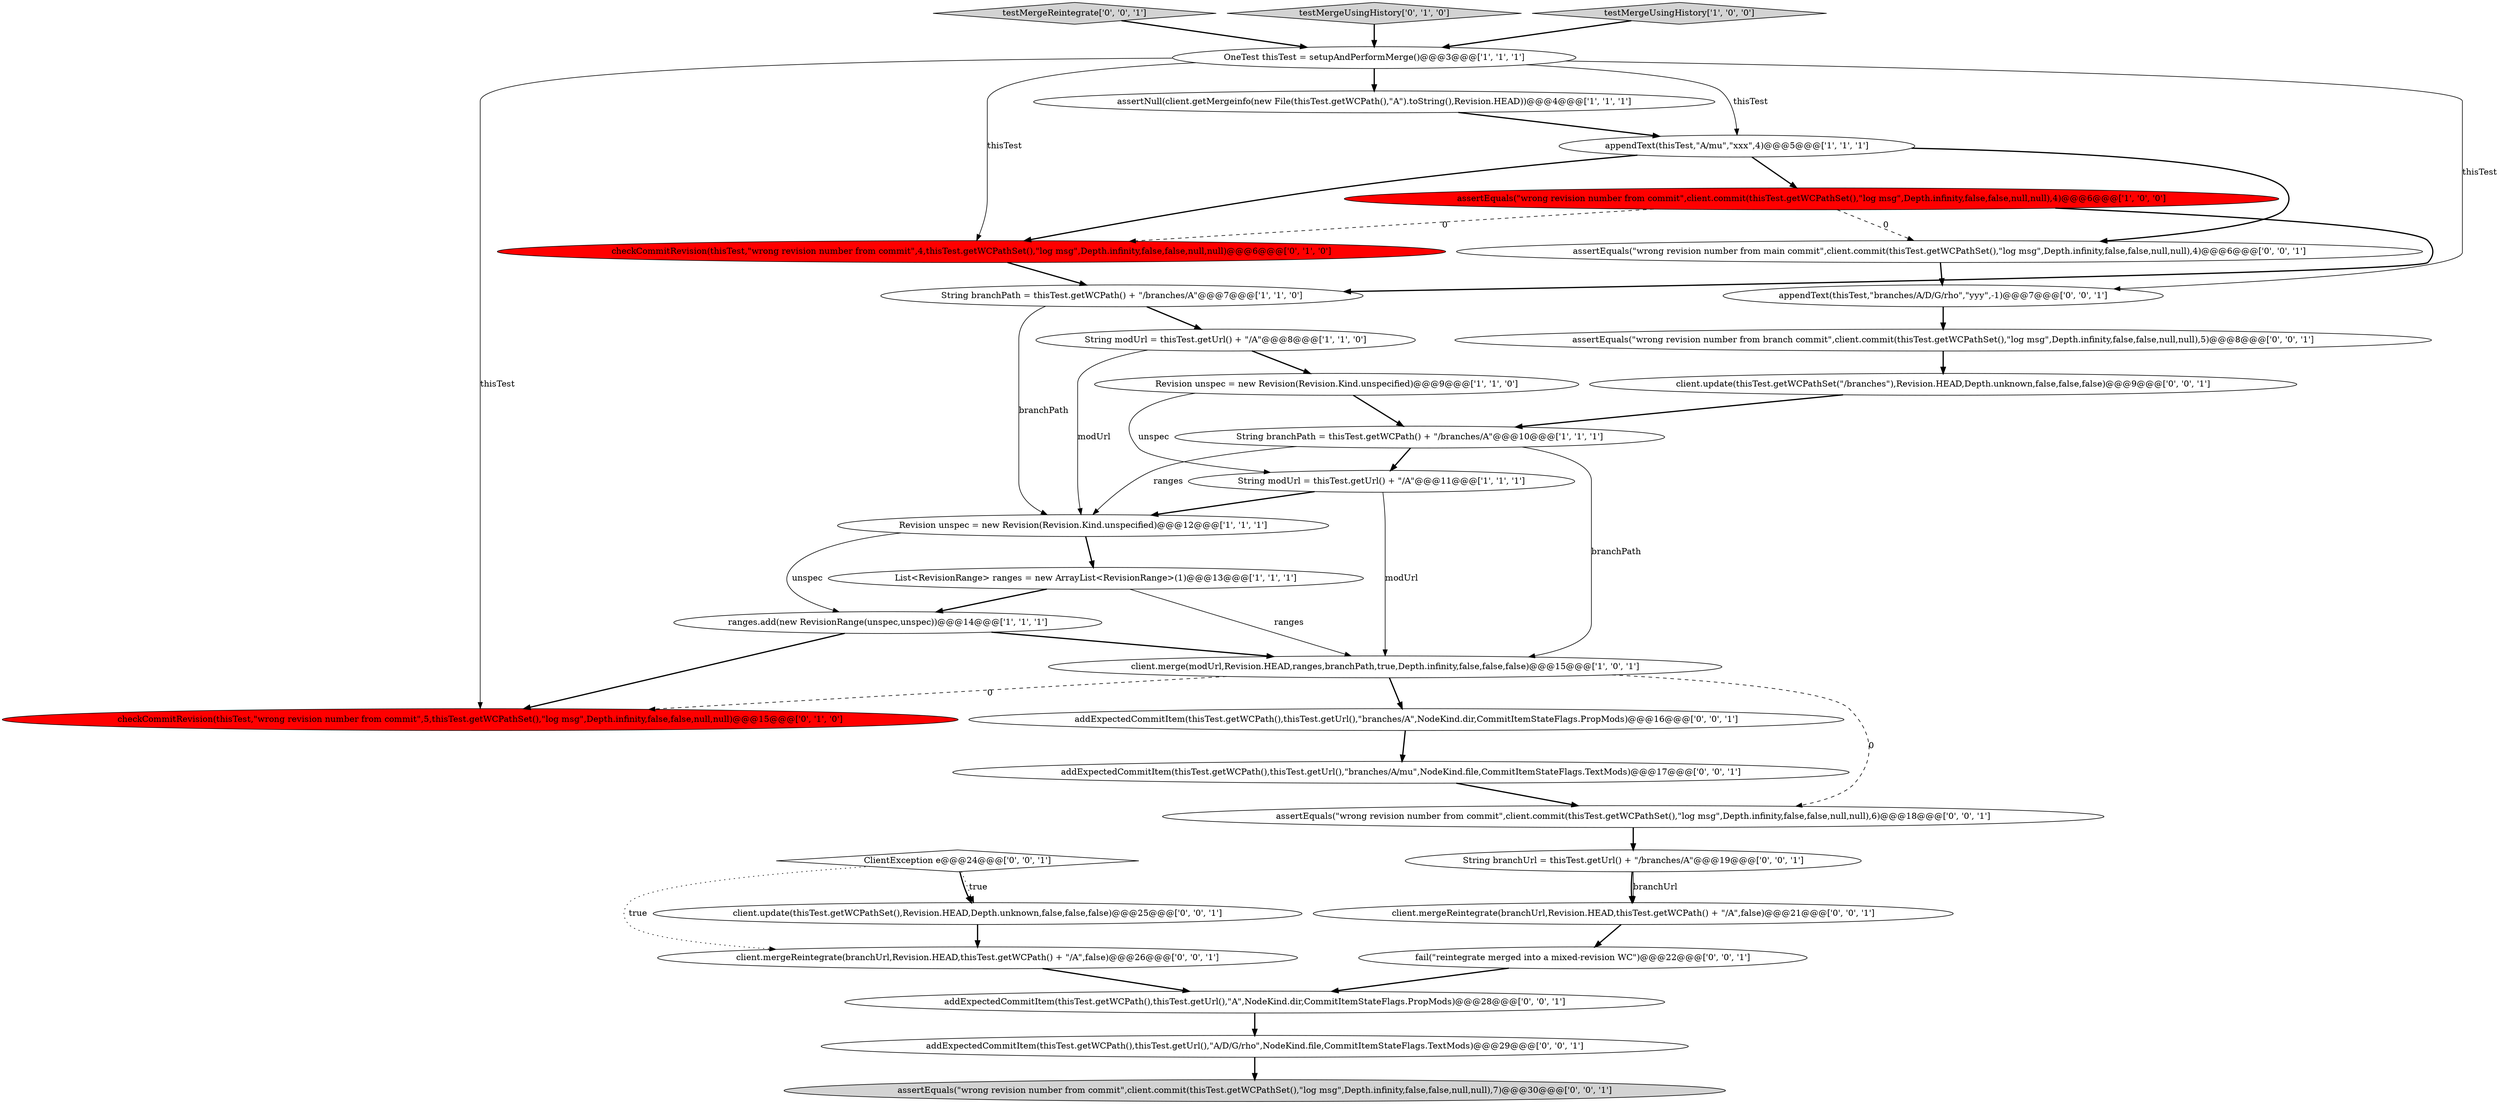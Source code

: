digraph {
26 [style = filled, label = "client.update(thisTest.getWCPathSet(\"/branches\"),Revision.HEAD,Depth.unknown,false,false,false)@@@9@@@['0', '0', '1']", fillcolor = white, shape = ellipse image = "AAA0AAABBB3BBB"];
18 [style = filled, label = "assertEquals(\"wrong revision number from commit\",client.commit(thisTest.getWCPathSet(),\"log msg\",Depth.infinity,false,false,null,null),6)@@@18@@@['0', '0', '1']", fillcolor = white, shape = ellipse image = "AAA0AAABBB3BBB"];
2 [style = filled, label = "Revision unspec = new Revision(Revision.Kind.unspecified)@@@9@@@['1', '1', '0']", fillcolor = white, shape = ellipse image = "AAA0AAABBB1BBB"];
4 [style = filled, label = "List<RevisionRange> ranges = new ArrayList<RevisionRange>(1)@@@13@@@['1', '1', '1']", fillcolor = white, shape = ellipse image = "AAA0AAABBB1BBB"];
9 [style = filled, label = "String modUrl = thisTest.getUrl() + \"/A\"@@@11@@@['1', '1', '1']", fillcolor = white, shape = ellipse image = "AAA0AAABBB1BBB"];
31 [style = filled, label = "ClientException e@@@24@@@['0', '0', '1']", fillcolor = white, shape = diamond image = "AAA0AAABBB3BBB"];
17 [style = filled, label = "client.mergeReintegrate(branchUrl,Revision.HEAD,thisTest.getWCPath() + \"/A\",false)@@@21@@@['0', '0', '1']", fillcolor = white, shape = ellipse image = "AAA0AAABBB3BBB"];
20 [style = filled, label = "assertEquals(\"wrong revision number from main commit\",client.commit(thisTest.getWCPathSet(),\"log msg\",Depth.infinity,false,false,null,null),4)@@@6@@@['0', '0', '1']", fillcolor = white, shape = ellipse image = "AAA0AAABBB3BBB"];
25 [style = filled, label = "addExpectedCommitItem(thisTest.getWCPath(),thisTest.getUrl(),\"A\",NodeKind.dir,CommitItemStateFlags.PropMods)@@@28@@@['0', '0', '1']", fillcolor = white, shape = ellipse image = "AAA0AAABBB3BBB"];
3 [style = filled, label = "assertNull(client.getMergeinfo(new File(thisTest.getWCPath(),\"A\").toString(),Revision.HEAD))@@@4@@@['1', '1', '1']", fillcolor = white, shape = ellipse image = "AAA0AAABBB1BBB"];
12 [style = filled, label = "ranges.add(new RevisionRange(unspec,unspec))@@@14@@@['1', '1', '1']", fillcolor = white, shape = ellipse image = "AAA0AAABBB1BBB"];
14 [style = filled, label = "checkCommitRevision(thisTest,\"wrong revision number from commit\",5,thisTest.getWCPathSet(),\"log msg\",Depth.infinity,false,false,null,null)@@@15@@@['0', '1', '0']", fillcolor = red, shape = ellipse image = "AAA1AAABBB2BBB"];
6 [style = filled, label = "assertEquals(\"wrong revision number from commit\",client.commit(thisTest.getWCPathSet(),\"log msg\",Depth.infinity,false,false,null,null),4)@@@6@@@['1', '0', '0']", fillcolor = red, shape = ellipse image = "AAA1AAABBB1BBB"];
0 [style = filled, label = "client.merge(modUrl,Revision.HEAD,ranges,branchPath,true,Depth.infinity,false,false,false)@@@15@@@['1', '0', '1']", fillcolor = white, shape = ellipse image = "AAA0AAABBB1BBB"];
32 [style = filled, label = "client.update(thisTest.getWCPathSet(),Revision.HEAD,Depth.unknown,false,false,false)@@@25@@@['0', '0', '1']", fillcolor = white, shape = ellipse image = "AAA0AAABBB3BBB"];
28 [style = filled, label = "addExpectedCommitItem(thisTest.getWCPath(),thisTest.getUrl(),\"A/D/G/rho\",NodeKind.file,CommitItemStateFlags.TextMods)@@@29@@@['0', '0', '1']", fillcolor = white, shape = ellipse image = "AAA0AAABBB3BBB"];
33 [style = filled, label = "client.mergeReintegrate(branchUrl,Revision.HEAD,thisTest.getWCPath() + \"/A\",false)@@@26@@@['0', '0', '1']", fillcolor = white, shape = ellipse image = "AAA0AAABBB3BBB"];
24 [style = filled, label = "appendText(thisTest,\"branches/A/D/G/rho\",\"yyy\",-1)@@@7@@@['0', '0', '1']", fillcolor = white, shape = ellipse image = "AAA0AAABBB3BBB"];
27 [style = filled, label = "testMergeReintegrate['0', '0', '1']", fillcolor = lightgray, shape = diamond image = "AAA0AAABBB3BBB"];
15 [style = filled, label = "checkCommitRevision(thisTest,\"wrong revision number from commit\",4,thisTest.getWCPathSet(),\"log msg\",Depth.infinity,false,false,null,null)@@@6@@@['0', '1', '0']", fillcolor = red, shape = ellipse image = "AAA1AAABBB2BBB"];
8 [style = filled, label = "String branchPath = thisTest.getWCPath() + \"/branches/A\"@@@10@@@['1', '1', '1']", fillcolor = white, shape = ellipse image = "AAA0AAABBB1BBB"];
7 [style = filled, label = "OneTest thisTest = setupAndPerformMerge()@@@3@@@['1', '1', '1']", fillcolor = white, shape = ellipse image = "AAA0AAABBB1BBB"];
19 [style = filled, label = "addExpectedCommitItem(thisTest.getWCPath(),thisTest.getUrl(),\"branches/A\",NodeKind.dir,CommitItemStateFlags.PropMods)@@@16@@@['0', '0', '1']", fillcolor = white, shape = ellipse image = "AAA0AAABBB3BBB"];
13 [style = filled, label = "String modUrl = thisTest.getUrl() + \"/A\"@@@8@@@['1', '1', '0']", fillcolor = white, shape = ellipse image = "AAA0AAABBB1BBB"];
22 [style = filled, label = "assertEquals(\"wrong revision number from commit\",client.commit(thisTest.getWCPathSet(),\"log msg\",Depth.infinity,false,false,null,null),7)@@@30@@@['0', '0', '1']", fillcolor = lightgray, shape = ellipse image = "AAA0AAABBB3BBB"];
23 [style = filled, label = "assertEquals(\"wrong revision number from branch commit\",client.commit(thisTest.getWCPathSet(),\"log msg\",Depth.infinity,false,false,null,null),5)@@@8@@@['0', '0', '1']", fillcolor = white, shape = ellipse image = "AAA0AAABBB3BBB"];
16 [style = filled, label = "testMergeUsingHistory['0', '1', '0']", fillcolor = lightgray, shape = diamond image = "AAA0AAABBB2BBB"];
5 [style = filled, label = "testMergeUsingHistory['1', '0', '0']", fillcolor = lightgray, shape = diamond image = "AAA0AAABBB1BBB"];
30 [style = filled, label = "addExpectedCommitItem(thisTest.getWCPath(),thisTest.getUrl(),\"branches/A/mu\",NodeKind.file,CommitItemStateFlags.TextMods)@@@17@@@['0', '0', '1']", fillcolor = white, shape = ellipse image = "AAA0AAABBB3BBB"];
29 [style = filled, label = "fail(\"reintegrate merged into a mixed-revision WC\")@@@22@@@['0', '0', '1']", fillcolor = white, shape = ellipse image = "AAA0AAABBB3BBB"];
1 [style = filled, label = "appendText(thisTest,\"A/mu\",\"xxx\",4)@@@5@@@['1', '1', '1']", fillcolor = white, shape = ellipse image = "AAA0AAABBB1BBB"];
10 [style = filled, label = "Revision unspec = new Revision(Revision.Kind.unspecified)@@@12@@@['1', '1', '1']", fillcolor = white, shape = ellipse image = "AAA0AAABBB1BBB"];
11 [style = filled, label = "String branchPath = thisTest.getWCPath() + \"/branches/A\"@@@7@@@['1', '1', '0']", fillcolor = white, shape = ellipse image = "AAA0AAABBB1BBB"];
21 [style = filled, label = "String branchUrl = thisTest.getUrl() + \"/branches/A\"@@@19@@@['0', '0', '1']", fillcolor = white, shape = ellipse image = "AAA0AAABBB3BBB"];
7->14 [style = solid, label="thisTest"];
25->28 [style = bold, label=""];
7->24 [style = solid, label="thisTest"];
3->1 [style = bold, label=""];
6->20 [style = dashed, label="0"];
0->19 [style = bold, label=""];
31->32 [style = bold, label=""];
1->15 [style = bold, label=""];
16->7 [style = bold, label=""];
23->26 [style = bold, label=""];
8->10 [style = solid, label="ranges"];
1->20 [style = bold, label=""];
29->25 [style = bold, label=""];
10->12 [style = solid, label="unspec"];
13->10 [style = solid, label="modUrl"];
26->8 [style = bold, label=""];
7->15 [style = solid, label="thisTest"];
9->10 [style = bold, label=""];
8->0 [style = solid, label="branchPath"];
12->0 [style = bold, label=""];
30->18 [style = bold, label=""];
31->33 [style = dotted, label="true"];
21->17 [style = solid, label="branchUrl"];
32->33 [style = bold, label=""];
7->3 [style = bold, label=""];
31->32 [style = dotted, label="true"];
0->14 [style = dashed, label="0"];
1->6 [style = bold, label=""];
9->0 [style = solid, label="modUrl"];
15->11 [style = bold, label=""];
33->25 [style = bold, label=""];
6->15 [style = dashed, label="0"];
19->30 [style = bold, label=""];
6->11 [style = bold, label=""];
2->9 [style = solid, label="unspec"];
11->13 [style = bold, label=""];
27->7 [style = bold, label=""];
12->14 [style = bold, label=""];
8->9 [style = bold, label=""];
10->4 [style = bold, label=""];
4->12 [style = bold, label=""];
0->18 [style = dashed, label="0"];
5->7 [style = bold, label=""];
11->10 [style = solid, label="branchPath"];
18->21 [style = bold, label=""];
20->24 [style = bold, label=""];
17->29 [style = bold, label=""];
4->0 [style = solid, label="ranges"];
21->17 [style = bold, label=""];
7->1 [style = solid, label="thisTest"];
28->22 [style = bold, label=""];
2->8 [style = bold, label=""];
13->2 [style = bold, label=""];
24->23 [style = bold, label=""];
}
